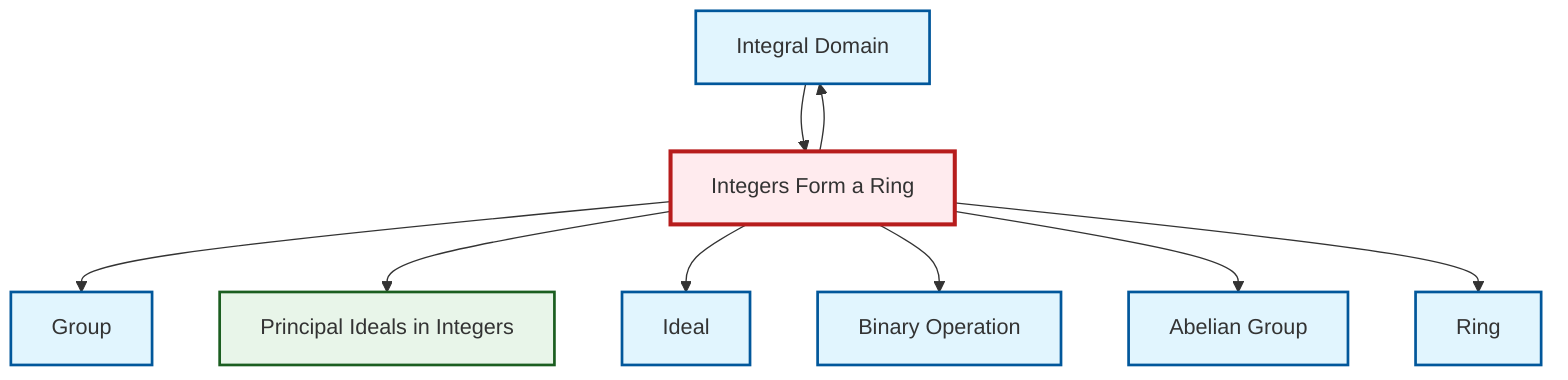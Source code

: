 graph TD
    classDef definition fill:#e1f5fe,stroke:#01579b,stroke-width:2px
    classDef theorem fill:#f3e5f5,stroke:#4a148c,stroke-width:2px
    classDef axiom fill:#fff3e0,stroke:#e65100,stroke-width:2px
    classDef example fill:#e8f5e9,stroke:#1b5e20,stroke-width:2px
    classDef current fill:#ffebee,stroke:#b71c1c,stroke-width:3px
    def-integral-domain["Integral Domain"]:::definition
    def-abelian-group["Abelian Group"]:::definition
    def-ring["Ring"]:::definition
    def-ideal["Ideal"]:::definition
    ex-principal-ideal["Principal Ideals in Integers"]:::example
    ex-integers-ring["Integers Form a Ring"]:::example
    def-group["Group"]:::definition
    def-binary-operation["Binary Operation"]:::definition
    ex-integers-ring --> def-integral-domain
    ex-integers-ring --> def-group
    ex-integers-ring --> ex-principal-ideal
    ex-integers-ring --> def-ideal
    ex-integers-ring --> def-binary-operation
    ex-integers-ring --> def-abelian-group
    def-integral-domain --> ex-integers-ring
    ex-integers-ring --> def-ring
    class ex-integers-ring current